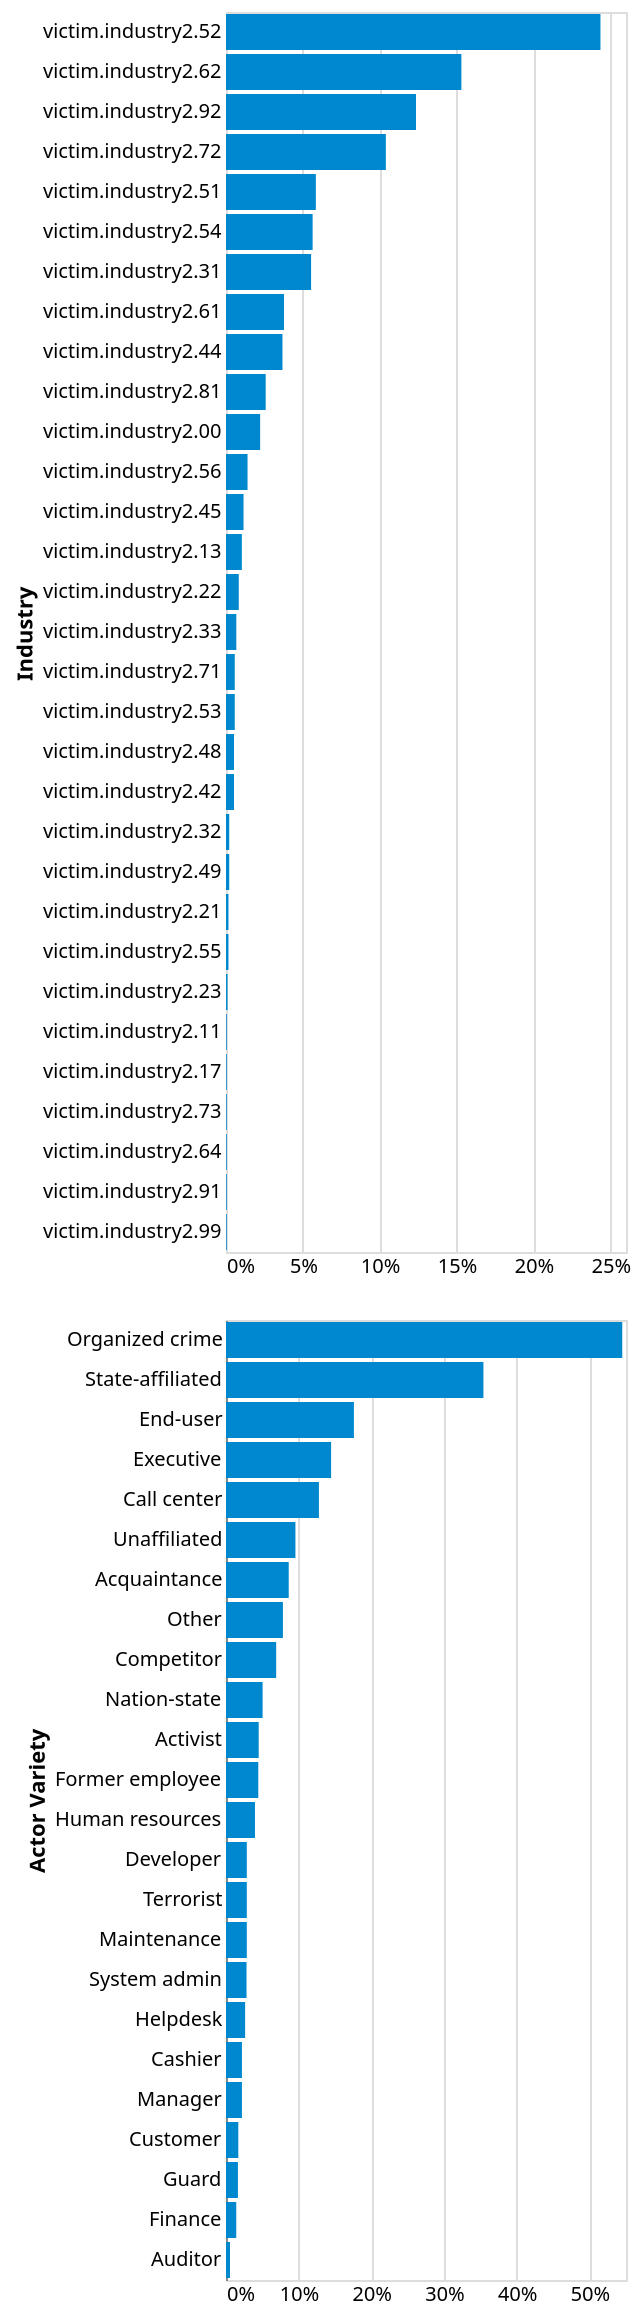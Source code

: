 {"$schema":"https://vega.github.io/schema/vega-lite/v2.json","vconcat":[{"data":{"values":[{"enum":"victim.industry2.52","x":471,"n":1935,"freq":0.2434},{"enum":"victim.industry2.62","x":296,"n":1935,"freq":0.153},{"enum":"victim.industry2.92","x":239,"n":1935,"freq":0.1235},{"enum":"victim.industry2.72","x":201,"n":1935,"freq":0.1039},{"enum":"victim.industry2.51","x":113,"n":1935,"freq":0.0584},{"enum":"victim.industry2.54","x":109,"n":1935,"freq":0.0563},{"enum":"victim.industry2.31","x":107,"n":1935,"freq":0.0553},{"enum":"victim.industry2.61","x":73,"n":1935,"freq":0.0377},{"enum":"victim.industry2.44","x":71,"n":1935,"freq":0.0367},{"enum":"victim.industry2.81","x":50,"n":1935,"freq":0.0258},{"enum":"victim.industry2.00","x":43,"n":1935,"freq":0.0222},{"enum":"victim.industry2.56","x":27,"n":1935,"freq":0.014},{"enum":"victim.industry2.45","x":22,"n":1935,"freq":0.0114},{"enum":"victim.industry2.13","x":20,"n":1935,"freq":0.0103},{"enum":"victim.industry2.22","x":16,"n":1935,"freq":0.0083},{"enum":"victim.industry2.33","x":13,"n":1935,"freq":0.0067},{"enum":"victim.industry2.71","x":11,"n":1935,"freq":0.0057},{"enum":"victim.industry2.53","x":11,"n":1935,"freq":0.0057},{"enum":"victim.industry2.48","x":10,"n":1935,"freq":0.0052},{"enum":"victim.industry2.42","x":10,"n":1935,"freq":0.0052},{"enum":"victim.industry2.32","x":4,"n":1935,"freq":0.0021},{"enum":"victim.industry2.49","x":4,"n":1935,"freq":0.0021},{"enum":"victim.industry2.21","x":3,"n":1935,"freq":0.0016},{"enum":"victim.industry2.55","x":3,"n":1935,"freq":0.0016},{"enum":"victim.industry2.23","x":2,"n":1935,"freq":0.001},{"enum":"victim.industry2.11","x":1,"n":1935,"freq":0.0005},{"enum":"victim.industry2.17","x":1,"n":1935,"freq":0.0005},{"enum":"victim.industry2.73","x":1,"n":1935,"freq":0.0005},{"enum":"victim.industry2.64","x":1,"n":1935,"freq":0.0005},{"enum":"victim.industry2.91","x":1,"n":1935,"freq":0.0005},{"enum":"victim.industry2.99","x":1,"n":1935,"freq":0.0005}]},"selection":{"query":{"type":"single","on":"rect:click!","fields":["enum"],"bind":{"input":"text","value":"","placeholder":"search","autocomplete":"off"},"resolve":"global"}},"mark":"bar","encoding":{"x":{"field":"freq","type":"quantitative","axis":{"labels":true,"title":"","format":".0%","tickSize":0,"domain":false}},"y":{"field":"enum","type":"ordinal","sort":{"field":"freq","op":"median","order":"descending"},"axis":{"labels":true,"title":"Industry","tickSize":0,"domain":false}}}},{"data":{"values":[{"by":"victim.industry2.71","enum":"Executive","x":3,"n":6,"freq":0.5},{"by":"victim.industry2.71","enum":"Unaffiliated","x":2,"n":6,"freq":0.3333},{"by":"victim.industry2.71","enum":"Acquaintance","x":1,"n":6,"freq":0.1667},{"by":"victim.industry2.71","enum":"Organized crime","x":1,"n":6,"freq":0.1667},{"by":"victim.industry2.71","enum":"Cashier","x":1,"n":6,"freq":0.1667},{"by":"victim.industry2.54","enum":"Organized crime","x":26,"n":77,"freq":0.3377},{"by":"victim.industry2.54","enum":"State-affiliated","x":22,"n":77,"freq":0.2857},{"by":"victim.industry2.54","enum":"Other","x":7,"n":77,"freq":0.0909},{"by":"victim.industry2.54","enum":"Unaffiliated","x":7,"n":77,"freq":0.0909},{"by":"victim.industry2.54","enum":"Former employee","x":3,"n":77,"freq":0.039},{"by":"victim.industry2.54","enum":"Developer","x":3,"n":77,"freq":0.039},{"by":"victim.industry2.54","enum":"Executive","x":3,"n":77,"freq":0.039},{"by":"victim.industry2.54","enum":"End-user","x":2,"n":77,"freq":0.026},{"by":"victim.industry2.54","enum":"Competitor","x":1,"n":77,"freq":0.013},{"by":"victim.industry2.54","enum":"Finance","x":1,"n":77,"freq":0.013},{"by":"victim.industry2.54","enum":"Human resources","x":1,"n":77,"freq":0.013},{"by":"victim.industry2.54","enum":"System admin","x":1,"n":77,"freq":0.013},{"by":"victim.industry2.52","enum":"Organized crime","x":396,"n":428,"freq":0.9252},{"by":"victim.industry2.52","enum":"End-user","x":11,"n":428,"freq":0.0257},{"by":"victim.industry2.52","enum":"Unaffiliated","x":6,"n":428,"freq":0.014},{"by":"victim.industry2.52","enum":"Former employee","x":4,"n":428,"freq":0.0094},{"by":"victim.industry2.52","enum":"State-affiliated","x":3,"n":428,"freq":0.007},{"by":"victim.industry2.52","enum":"Other","x":2,"n":428,"freq":0.0047},{"by":"victim.industry2.52","enum":"Finance","x":2,"n":428,"freq":0.0047},{"by":"victim.industry2.52","enum":"System admin","x":2,"n":428,"freq":0.0047},{"by":"victim.industry2.52","enum":"Cashier","x":1,"n":428,"freq":0.0023},{"by":"victim.industry2.52","enum":"Executive","x":1,"n":428,"freq":0.0023},{"by":"victim.industry2.51","enum":"Organized crime","x":40,"n":71,"freq":0.5634},{"by":"victim.industry2.51","enum":"Unaffiliated","x":13,"n":71,"freq":0.1831},{"by":"victim.industry2.51","enum":"Former employee","x":5,"n":71,"freq":0.0704},{"by":"victim.industry2.51","enum":"End-user","x":3,"n":71,"freq":0.0422},{"by":"victim.industry2.51","enum":"Activist","x":2,"n":71,"freq":0.0282},{"by":"victim.industry2.51","enum":"System admin","x":2,"n":71,"freq":0.0282},{"by":"victim.industry2.51","enum":"Nation-state","x":1,"n":71,"freq":0.0141},{"by":"victim.industry2.51","enum":"Other","x":1,"n":71,"freq":0.0141},{"by":"victim.industry2.51","enum":"State-affiliated","x":1,"n":71,"freq":0.0141},{"by":"victim.industry2.51","enum":"Developer","x":1,"n":71,"freq":0.0141},{"by":"victim.industry2.51","enum":"Executive","x":1,"n":71,"freq":0.0141},{"by":"victim.industry2.51","enum":"Finance","x":1,"n":71,"freq":0.0141},{"by":"victim.industry2.00","enum":"Organized crime","x":12,"n":20,"freq":0.6},{"by":"victim.industry2.00","enum":"Other","x":2,"n":20,"freq":0.1},{"by":"victim.industry2.00","enum":"Unaffiliated","x":2,"n":20,"freq":0.1},{"by":"victim.industry2.00","enum":"Former employee","x":1,"n":20,"freq":0.05},{"by":"victim.industry2.00","enum":"End-user","x":1,"n":20,"freq":0.05},{"by":"victim.industry2.00","enum":"Finance","x":1,"n":20,"freq":0.05},{"by":"victim.industry2.00","enum":"System admin","x":1,"n":20,"freq":0.05},{"by":"victim.industry2.92","enum":"State-affiliated","x":90,"n":183,"freq":0.4918},{"by":"victim.industry2.92","enum":"End-user","x":33,"n":183,"freq":0.1803},{"by":"victim.industry2.92","enum":"Other","x":12,"n":183,"freq":0.0656},{"by":"victim.industry2.92","enum":"Nation-state","x":7,"n":183,"freq":0.0382},{"by":"victim.industry2.92","enum":"Executive","x":7,"n":183,"freq":0.0382},{"by":"victim.industry2.92","enum":"Activist","x":6,"n":183,"freq":0.0328},{"by":"victim.industry2.92","enum":"Organized crime","x":5,"n":183,"freq":0.0273},{"by":"victim.industry2.92","enum":"Unaffiliated","x":5,"n":183,"freq":0.0273},{"by":"victim.industry2.92","enum":"System admin","x":5,"n":183,"freq":0.0273},{"by":"victim.industry2.92","enum":"Manager","x":4,"n":183,"freq":0.0219},{"by":"victim.industry2.92","enum":"Guard","x":3,"n":183,"freq":0.0164},{"by":"victim.industry2.92","enum":"Human resources","x":2,"n":183,"freq":0.0109},{"by":"victim.industry2.92","enum":"Auditor","x":1,"n":183,"freq":0.0055},{"by":"victim.industry2.92","enum":"Call center","x":1,"n":183,"freq":0.0055},{"by":"victim.industry2.92","enum":"Cashier","x":1,"n":183,"freq":0.0055},{"by":"victim.industry2.92","enum":"Developer","x":1,"n":183,"freq":0.0055},{"by":"victim.industry2.92","enum":"Finance","x":1,"n":183,"freq":0.0055},{"by":"victim.industry2.33","enum":"Nation-state","x":2,"n":8,"freq":0.25},{"by":"victim.industry2.33","enum":"Executive","x":2,"n":8,"freq":0.25},{"by":"victim.industry2.33","enum":"Competitor","x":1,"n":8,"freq":0.125},{"by":"victim.industry2.33","enum":"Organized crime","x":1,"n":8,"freq":0.125},{"by":"victim.industry2.33","enum":"Developer","x":1,"n":8,"freq":0.125},{"by":"victim.industry2.33","enum":"Human resources","x":1,"n":8,"freq":0.125},{"by":"victim.industry2.61","enum":"State-affiliated","x":19,"n":45,"freq":0.4222},{"by":"victim.industry2.61","enum":"Organized crime","x":6,"n":45,"freq":0.1333},{"by":"victim.industry2.61","enum":"Other","x":5,"n":45,"freq":0.1111},{"by":"victim.industry2.61","enum":"End-user","x":5,"n":45,"freq":0.1111},{"by":"victim.industry2.61","enum":"Unaffiliated","x":3,"n":45,"freq":0.0667},{"by":"victim.industry2.61","enum":"Human resources","x":3,"n":45,"freq":0.0667},{"by":"victim.industry2.61","enum":"Former employee","x":2,"n":45,"freq":0.0444},{"by":"victim.industry2.61","enum":"Customer","x":1,"n":45,"freq":0.0222},{"by":"victim.industry2.61","enum":"Executive","x":1,"n":45,"freq":0.0222},{"by":"victim.industry2.61","enum":"System admin","x":1,"n":45,"freq":0.0222},{"by":"victim.industry2.56","enum":"Organized crime","x":6,"n":9,"freq":0.6667},{"by":"victim.industry2.56","enum":"Former employee","x":1,"n":9,"freq":0.1111},{"by":"victim.industry2.56","enum":"Unaffiliated","x":1,"n":9,"freq":0.1111},{"by":"victim.industry2.56","enum":"Manager","x":1,"n":9,"freq":0.1111},{"by":"victim.industry2.45","enum":"Organized crime","x":15,"n":16,"freq":0.9375},{"by":"victim.industry2.45","enum":"Nation-state","x":1,"n":16,"freq":0.0625},{"by":"victim.industry2.48","enum":"Organized crime","x":2,"n":7,"freq":0.2857},{"by":"victim.industry2.48","enum":"State-affiliated","x":1,"n":7,"freq":0.1429},{"by":"victim.industry2.48","enum":"Unaffiliated","x":1,"n":7,"freq":0.1429},{"by":"victim.industry2.48","enum":"Developer","x":1,"n":7,"freq":0.1429},{"by":"victim.industry2.48","enum":"End-user","x":1,"n":7,"freq":0.1429},{"by":"victim.industry2.48","enum":"Finance","x":1,"n":7,"freq":0.1429},{"by":"victim.industry2.48","enum":"Manager","x":1,"n":7,"freq":0.1429},{"by":"victim.industry2.42","enum":"State-affiliated","x":1,"n":4,"freq":0.25},{"by":"victim.industry2.42","enum":"Call center","x":1,"n":4,"freq":0.25},{"by":"victim.industry2.42","enum":"End-user","x":1,"n":4,"freq":0.25},{"by":"victim.industry2.42","enum":"Executive","x":1,"n":4,"freq":0.25},{"by":"victim.industry2.21","enum":"Executive","x":1,"n":1,"freq":1},{"by":"victim.industry2.62","enum":"Other","x":65,"n":173,"freq":0.3757},{"by":"victim.industry2.62","enum":"End-user","x":59,"n":173,"freq":0.341},{"by":"victim.industry2.62","enum":"Organized crime","x":14,"n":173,"freq":0.0809},{"by":"victim.industry2.62","enum":"Unaffiliated","x":14,"n":173,"freq":0.0809},{"by":"victim.industry2.62","enum":"Former employee","x":6,"n":173,"freq":0.0347},{"by":"victim.industry2.62","enum":"System admin","x":5,"n":173,"freq":0.0289},{"by":"victim.industry2.62","enum":"Activist","x":3,"n":173,"freq":0.0173},{"by":"victim.industry2.62","enum":"Finance","x":3,"n":173,"freq":0.0173},{"by":"victim.industry2.62","enum":"Customer","x":2,"n":173,"freq":0.0116},{"by":"victim.industry2.62","enum":"Manager","x":2,"n":173,"freq":0.0116},{"by":"victim.industry2.62","enum":"Acquaintance","x":1,"n":173,"freq":0.0058},{"by":"victim.industry2.62","enum":"Developer","x":1,"n":173,"freq":0.0058},{"by":"victim.industry2.62","enum":"Executive","x":1,"n":173,"freq":0.0058},{"by":"victim.industry2.31","enum":"State-affiliated","x":105,"n":107,"freq":0.9813},{"by":"victim.industry2.31","enum":"Former employee","x":1,"n":107,"freq":0.0094},{"by":"victim.industry2.31","enum":"Other","x":1,"n":107,"freq":0.0094},{"by":"victim.industry2.32","enum":"Other","x":1,"n":2,"freq":0.5},{"by":"victim.industry2.32","enum":"End-user","x":1,"n":2,"freq":0.5},{"by":"victim.industry2.23","enum":"Activist","x":1,"n":2,"freq":0.5},{"by":"victim.industry2.23","enum":"End-user","x":1,"n":2,"freq":0.5},{"by":"victim.industry2.44","enum":"Organized crime","x":20,"n":38,"freq":0.5263},{"by":"victim.industry2.44","enum":"Unaffiliated","x":7,"n":38,"freq":0.1842},{"by":"victim.industry2.44","enum":"End-user","x":7,"n":38,"freq":0.1842},{"by":"victim.industry2.44","enum":"System admin","x":2,"n":38,"freq":0.0526},{"by":"victim.industry2.44","enum":"Cashier","x":1,"n":38,"freq":0.0263},{"by":"victim.industry2.44","enum":"Helpdesk","x":1,"n":38,"freq":0.0263},{"by":"victim.industry2.55","enum":"Other","x":1,"n":2,"freq":0.5},{"by":"victim.industry2.55","enum":"End-user","x":1,"n":2,"freq":0.5},{"by":"victim.industry2.81","enum":"State-affiliated","x":16,"n":35,"freq":0.4571},{"by":"victim.industry2.81","enum":"End-user","x":6,"n":35,"freq":0.1714},{"by":"victim.industry2.81","enum":"Organized crime","x":3,"n":35,"freq":0.0857},{"by":"victim.industry2.81","enum":"System admin","x":3,"n":35,"freq":0.0857},{"by":"victim.industry2.81","enum":"Activist","x":2,"n":35,"freq":0.0571},{"by":"victim.industry2.81","enum":"Other","x":2,"n":35,"freq":0.0571},{"by":"victim.industry2.81","enum":"Terrorist","x":1,"n":35,"freq":0.0286},{"by":"victim.industry2.81","enum":"Developer","x":1,"n":35,"freq":0.0286},{"by":"victim.industry2.81","enum":"Maintenance","x":1,"n":35,"freq":0.0286},{"by":"victim.industry2.22","enum":"State-affiliated","x":11,"n":15,"freq":0.7333},{"by":"victim.industry2.22","enum":"Organized crime","x":2,"n":15,"freq":0.1333},{"by":"victim.industry2.22","enum":"Activist","x":1,"n":15,"freq":0.0667},{"by":"victim.industry2.22","enum":"End-user","x":1,"n":15,"freq":0.0667},{"by":"victim.industry2.11","enum":"End-user","x":1,"n":1,"freq":1},{"by":"victim.industry2.17","enum":"End-user","x":1,"n":1,"freq":1},{"by":"victim.industry2.17","enum":"Executive","x":1,"n":1,"freq":1},{"by":"victim.industry2.73","enum":"Executive","x":1,"n":1,"freq":1},{"by":"victim.industry2.64","enum":"Former employee","x":1,"n":1,"freq":1},{"by":"victim.industry2.53","enum":"Organized crime","x":1,"n":1,"freq":1},{"by":"victim.industry2.72","enum":"Organized crime","x":170,"n":183,"freq":0.929},{"by":"victim.industry2.72","enum":"Unaffiliated","x":5,"n":183,"freq":0.0273},{"by":"victim.industry2.72","enum":"Cashier","x":4,"n":183,"freq":0.0219},{"by":"victim.industry2.72","enum":"End-user","x":2,"n":183,"freq":0.0109},{"by":"victim.industry2.72","enum":"Other","x":1,"n":183,"freq":0.0055},{"by":"victim.industry2.72","enum":"Manager","x":1,"n":183,"freq":0.0055},{"by":"victim.industry2.13","enum":"Organized crime","x":20,"n":20,"freq":1},{"by":"victim.industry2.49","enum":"Organized crime","x":4,"n":4,"freq":1},{"by":"victim.industry2.91","enum":"Organized crime","x":1,"n":1,"freq":1}]},"mark":"bar","encoding":{"x":{"field":"freq","type":"quantitative","aggregate":"median","axis":{"domain":false,"labels":true,"tickSize":0,"title":"","format":".0%"}},"y":{"field":"enum","type":"ordinal","sort":{"field":"freq","op":"median","order":"descending"},"axis":{"labels":true,"tickSize":0,"title":"Actor Variety"}}},"transform":[{"filter":"!query_enum || test(query_enum, datum.by)"}]}],"config":{"mark":{"color":"#0088CE"}}}